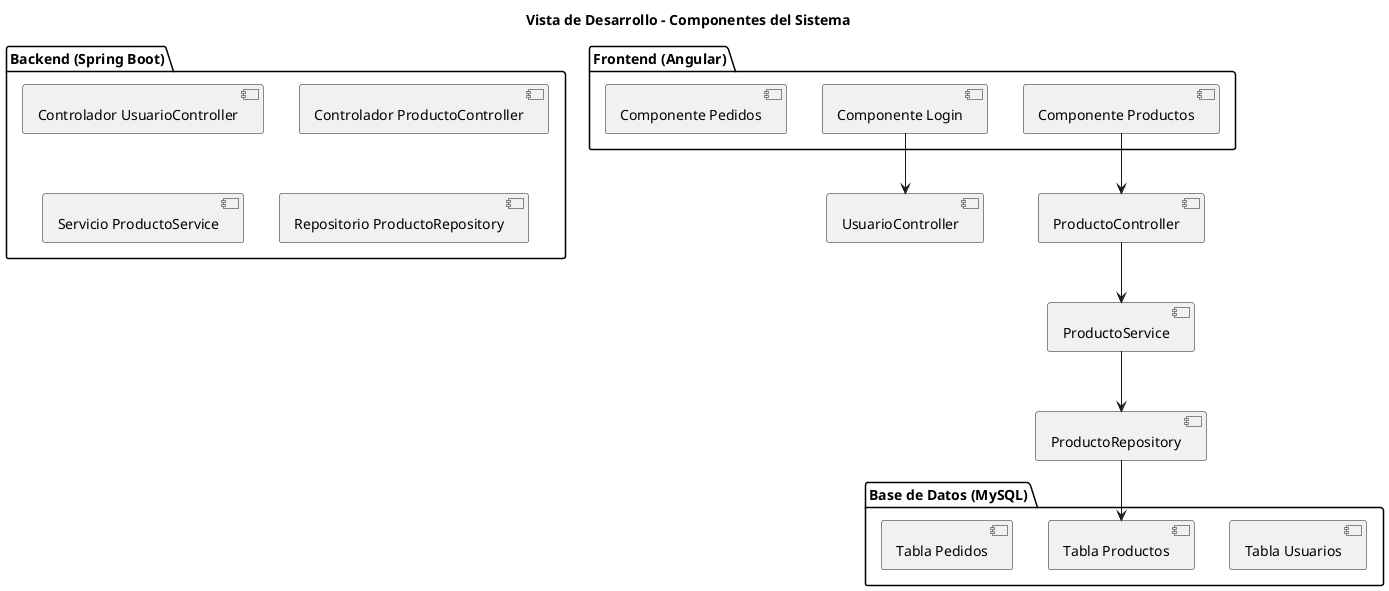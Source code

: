 @startuml
title Vista de Desarrollo - Componentes del Sistema

package "Frontend (Angular)" {
  [Componente Login]
  [Componente Productos]
  [Componente Pedidos]
}

package "Backend (Spring Boot)" {
  [Controlador UsuarioController]
  [Controlador ProductoController]
  [Servicio ProductoService]
  [Repositorio ProductoRepository]
}

package "Base de Datos (MySQL)" {
  [Tabla Usuarios]
  [Tabla Productos]
  [Tabla Pedidos]
}

[Componente Login] --> [UsuarioController]
[Componente Productos] --> [ProductoController]
[ProductoController] --> [ProductoService]
[ProductoService] --> [ProductoRepository]
[ProductoRepository] --> [Tabla Productos]
@enduml

@startuml
title Vista Lógica - Diagrama de Clases (Gestión de Productos)



class Producto {
  -id: int
  -nombre: String
  -descripcion: String
  -precio: double
  -stock: int
  +registrarProducto()
  +editarProducto()
  +eliminarProducto()
  +visualizarProductos()
}


Usuario "1" --> "0..*" Producto


@enduml

@startuml
title Vista de Procesos - Flujo de Registro de Producto

start
:Usuario Administrador;
:Selecciona opción "Registrar producto";
:Ingresa datos del producto;

if (Datos válidos?) then (Sí)
  :Guardar producto en la base de datos;
  :Confirmar registro exitoso;
else (No)
  :Mostrar mensaje de error;
endif

stop
@enduml

@startuml
title Vista Física - Despliegue del Sistema

node "Cliente" {
  artifact "Navegador Web (Angular)" as navegador
}

node "Servidor de Aplicaciones" {
  artifact "Spring Boot API" as backend
}

node "Servidor de Base de Datos" {
  artifact "MySQL" as bd
}

navegador --> backend : HTTP/HTTPS
backend --> bd : JDBC/MySQL Connector
@enduml

@startuml
title Vista de Escenarios - Gestión de Productos

actor "Usuario Administrador" as U
actor "Usuario Cliente" as C

usecase "Registrar Producto" as CU1
usecase "Editar Producto" as CU2
usecase "Eliminar Producto" as CU3
usecase "Visualizar Productos" as CU4
usecase "Agregar Productos carrito" as CU5
usecase "Eliminar productos carrito" as CU6
usecase "Finalizar compra" as CU7

U --> CU1
U --> CU2
U --> CU3
U --> CU4
C --> CU4
C --> CU5
C --> CU6
C --> CU7
@enduml

@startuml

actor "Usuario Cliente" as C

usecase "Finalizar compra" as CU5

C --> CU5
@enduml